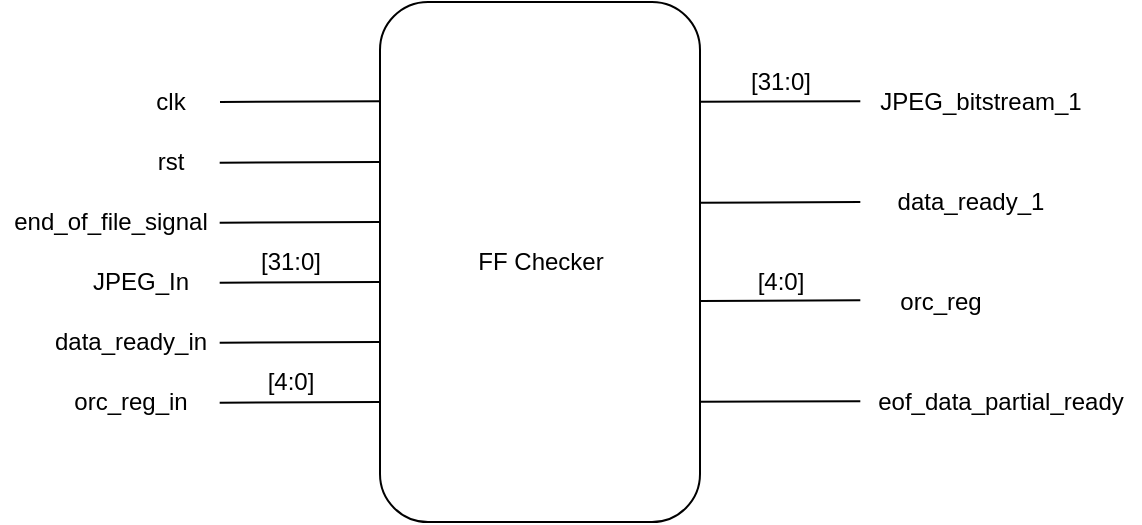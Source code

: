<mxfile version="13.0.9" type="device"><diagram id="YMFjP8Kxr1AedJ3DCcFI" name="Page-1"><mxGraphModel dx="1017" dy="428" grid="1" gridSize="10" guides="1" tooltips="1" connect="1" arrows="1" fold="1" page="1" pageScale="1" pageWidth="850" pageHeight="1100" math="0" shadow="0"><root><mxCell id="0"/><mxCell id="1" parent="0"/><mxCell id="0es0wYyTMzwwxNtB_kgN-1" value="" style="rounded=1;whiteSpace=wrap;html=1;" vertex="1" parent="1"><mxGeometry x="360" y="240" width="160" height="260" as="geometry"/></mxCell><mxCell id="0es0wYyTMzwwxNtB_kgN-2" value="FF Checker" style="text;html=1;align=center;verticalAlign=middle;resizable=0;points=[];autosize=1;" vertex="1" parent="1"><mxGeometry x="400" y="360" width="80" height="20" as="geometry"/></mxCell><mxCell id="0es0wYyTMzwwxNtB_kgN-3" value="" style="endArrow=none;html=1;entryX=0.001;entryY=0.191;entryDx=0;entryDy=0;entryPerimeter=0;" edge="1" parent="1" target="0es0wYyTMzwwxNtB_kgN-1"><mxGeometry width="50" height="50" relative="1" as="geometry"><mxPoint x="280" y="290" as="sourcePoint"/><mxPoint x="359" y="290" as="targetPoint"/></mxGeometry></mxCell><mxCell id="0es0wYyTMzwwxNtB_kgN-4" value="" style="endArrow=none;html=1;entryX=0.001;entryY=0.191;entryDx=0;entryDy=0;entryPerimeter=0;" edge="1" parent="1"><mxGeometry width="50" height="50" relative="1" as="geometry"><mxPoint x="279.84" y="320.34" as="sourcePoint"/><mxPoint x="360.0" y="320.0" as="targetPoint"/></mxGeometry></mxCell><mxCell id="0es0wYyTMzwwxNtB_kgN-5" value="" style="endArrow=none;html=1;entryX=0.001;entryY=0.191;entryDx=0;entryDy=0;entryPerimeter=0;" edge="1" parent="1"><mxGeometry width="50" height="50" relative="1" as="geometry"><mxPoint x="279.84" y="350.34" as="sourcePoint"/><mxPoint x="360.0" y="350.0" as="targetPoint"/></mxGeometry></mxCell><mxCell id="0es0wYyTMzwwxNtB_kgN-6" value="" style="endArrow=none;html=1;entryX=0.001;entryY=0.191;entryDx=0;entryDy=0;entryPerimeter=0;" edge="1" parent="1"><mxGeometry width="50" height="50" relative="1" as="geometry"><mxPoint x="279.84" y="380.34" as="sourcePoint"/><mxPoint x="360.0" y="380.0" as="targetPoint"/></mxGeometry></mxCell><mxCell id="0es0wYyTMzwwxNtB_kgN-7" value="" style="endArrow=none;html=1;entryX=0.001;entryY=0.191;entryDx=0;entryDy=0;entryPerimeter=0;" edge="1" parent="1"><mxGeometry width="50" height="50" relative="1" as="geometry"><mxPoint x="279.84" y="410.34" as="sourcePoint"/><mxPoint x="360.0" y="410.0" as="targetPoint"/></mxGeometry></mxCell><mxCell id="0es0wYyTMzwwxNtB_kgN-8" value="" style="endArrow=none;html=1;entryX=0.001;entryY=0.191;entryDx=0;entryDy=0;entryPerimeter=0;" edge="1" parent="1"><mxGeometry width="50" height="50" relative="1" as="geometry"><mxPoint x="279.84" y="440.34" as="sourcePoint"/><mxPoint x="360.0" y="440.0" as="targetPoint"/></mxGeometry></mxCell><mxCell id="0es0wYyTMzwwxNtB_kgN-10" value="clk" style="text;html=1;align=center;verticalAlign=middle;resizable=0;points=[];autosize=1;" vertex="1" parent="1"><mxGeometry x="240" y="280" width="30" height="20" as="geometry"/></mxCell><mxCell id="0es0wYyTMzwwxNtB_kgN-13" value="rst" style="text;html=1;align=center;verticalAlign=middle;resizable=0;points=[];autosize=1;" vertex="1" parent="1"><mxGeometry x="240" y="310" width="30" height="20" as="geometry"/></mxCell><mxCell id="0es0wYyTMzwwxNtB_kgN-14" value="end_of_file_signal" style="text;html=1;align=center;verticalAlign=middle;resizable=0;points=[];autosize=1;" vertex="1" parent="1"><mxGeometry x="170" y="340" width="110" height="20" as="geometry"/></mxCell><mxCell id="0es0wYyTMzwwxNtB_kgN-15" value="JPEG_In" style="text;html=1;align=center;verticalAlign=middle;resizable=0;points=[];autosize=1;" vertex="1" parent="1"><mxGeometry x="210" y="370" width="60" height="20" as="geometry"/></mxCell><mxCell id="0es0wYyTMzwwxNtB_kgN-16" value="[31:0]" style="text;html=1;align=center;verticalAlign=middle;resizable=0;points=[];autosize=1;" vertex="1" parent="1"><mxGeometry x="290" y="360" width="50" height="20" as="geometry"/></mxCell><mxCell id="0es0wYyTMzwwxNtB_kgN-17" value="data_ready_in" style="text;html=1;align=center;verticalAlign=middle;resizable=0;points=[];autosize=1;" vertex="1" parent="1"><mxGeometry x="190" y="400" width="90" height="20" as="geometry"/></mxCell><mxCell id="0es0wYyTMzwwxNtB_kgN-18" value="orc_reg_in" style="text;html=1;align=center;verticalAlign=middle;resizable=0;points=[];autosize=1;" vertex="1" parent="1"><mxGeometry x="200" y="430" width="70" height="20" as="geometry"/></mxCell><mxCell id="0es0wYyTMzwwxNtB_kgN-19" value="" style="endArrow=none;html=1;entryX=0.001;entryY=0.191;entryDx=0;entryDy=0;entryPerimeter=0;" edge="1" parent="1"><mxGeometry width="50" height="50" relative="1" as="geometry"><mxPoint x="520" y="289.92" as="sourcePoint"/><mxPoint x="600.16" y="289.58" as="targetPoint"/></mxGeometry></mxCell><mxCell id="0es0wYyTMzwwxNtB_kgN-20" value="" style="endArrow=none;html=1;entryX=0.001;entryY=0.191;entryDx=0;entryDy=0;entryPerimeter=0;" edge="1" parent="1"><mxGeometry width="50" height="50" relative="1" as="geometry"><mxPoint x="520" y="340.34" as="sourcePoint"/><mxPoint x="600.16" y="340.0" as="targetPoint"/></mxGeometry></mxCell><mxCell id="0es0wYyTMzwwxNtB_kgN-21" value="" style="endArrow=none;html=1;entryX=0.001;entryY=0.191;entryDx=0;entryDy=0;entryPerimeter=0;" edge="1" parent="1"><mxGeometry width="50" height="50" relative="1" as="geometry"><mxPoint x="520" y="439.92" as="sourcePoint"/><mxPoint x="600.16" y="439.58" as="targetPoint"/></mxGeometry></mxCell><mxCell id="0es0wYyTMzwwxNtB_kgN-23" value="" style="endArrow=none;html=1;entryX=0.001;entryY=0.191;entryDx=0;entryDy=0;entryPerimeter=0;" edge="1" parent="1"><mxGeometry width="50" height="50" relative="1" as="geometry"><mxPoint x="520" y="389.51" as="sourcePoint"/><mxPoint x="600.16" y="389.17" as="targetPoint"/></mxGeometry></mxCell><mxCell id="0es0wYyTMzwwxNtB_kgN-24" value="JPEG_bitstream_1" style="text;html=1;align=center;verticalAlign=middle;resizable=0;points=[];autosize=1;" vertex="1" parent="1"><mxGeometry x="600" y="280" width="120" height="20" as="geometry"/></mxCell><mxCell id="0es0wYyTMzwwxNtB_kgN-25" value="[4:0]" style="text;html=1;align=center;verticalAlign=middle;resizable=0;points=[];autosize=1;" vertex="1" parent="1"><mxGeometry x="540" y="370" width="40" height="20" as="geometry"/></mxCell><mxCell id="0es0wYyTMzwwxNtB_kgN-26" value="[4:0]" style="text;html=1;align=center;verticalAlign=middle;resizable=0;points=[];autosize=1;" vertex="1" parent="1"><mxGeometry x="295" y="420" width="40" height="20" as="geometry"/></mxCell><mxCell id="0es0wYyTMzwwxNtB_kgN-27" value="[31:0]" style="text;html=1;align=center;verticalAlign=middle;resizable=0;points=[];autosize=1;" vertex="1" parent="1"><mxGeometry x="535" y="270" width="50" height="20" as="geometry"/></mxCell><mxCell id="0es0wYyTMzwwxNtB_kgN-28" value="data_ready_1" style="text;html=1;align=center;verticalAlign=middle;resizable=0;points=[];autosize=1;" vertex="1" parent="1"><mxGeometry x="610" y="330" width="90" height="20" as="geometry"/></mxCell><mxCell id="0es0wYyTMzwwxNtB_kgN-29" value="eof_data_partial_ready" style="text;html=1;align=center;verticalAlign=middle;resizable=0;points=[];autosize=1;" vertex="1" parent="1"><mxGeometry x="600" y="430" width="140" height="20" as="geometry"/></mxCell><mxCell id="0es0wYyTMzwwxNtB_kgN-30" value="orc_reg" style="text;html=1;align=center;verticalAlign=middle;resizable=0;points=[];autosize=1;" vertex="1" parent="1"><mxGeometry x="610" y="380" width="60" height="20" as="geometry"/></mxCell></root></mxGraphModel></diagram></mxfile>